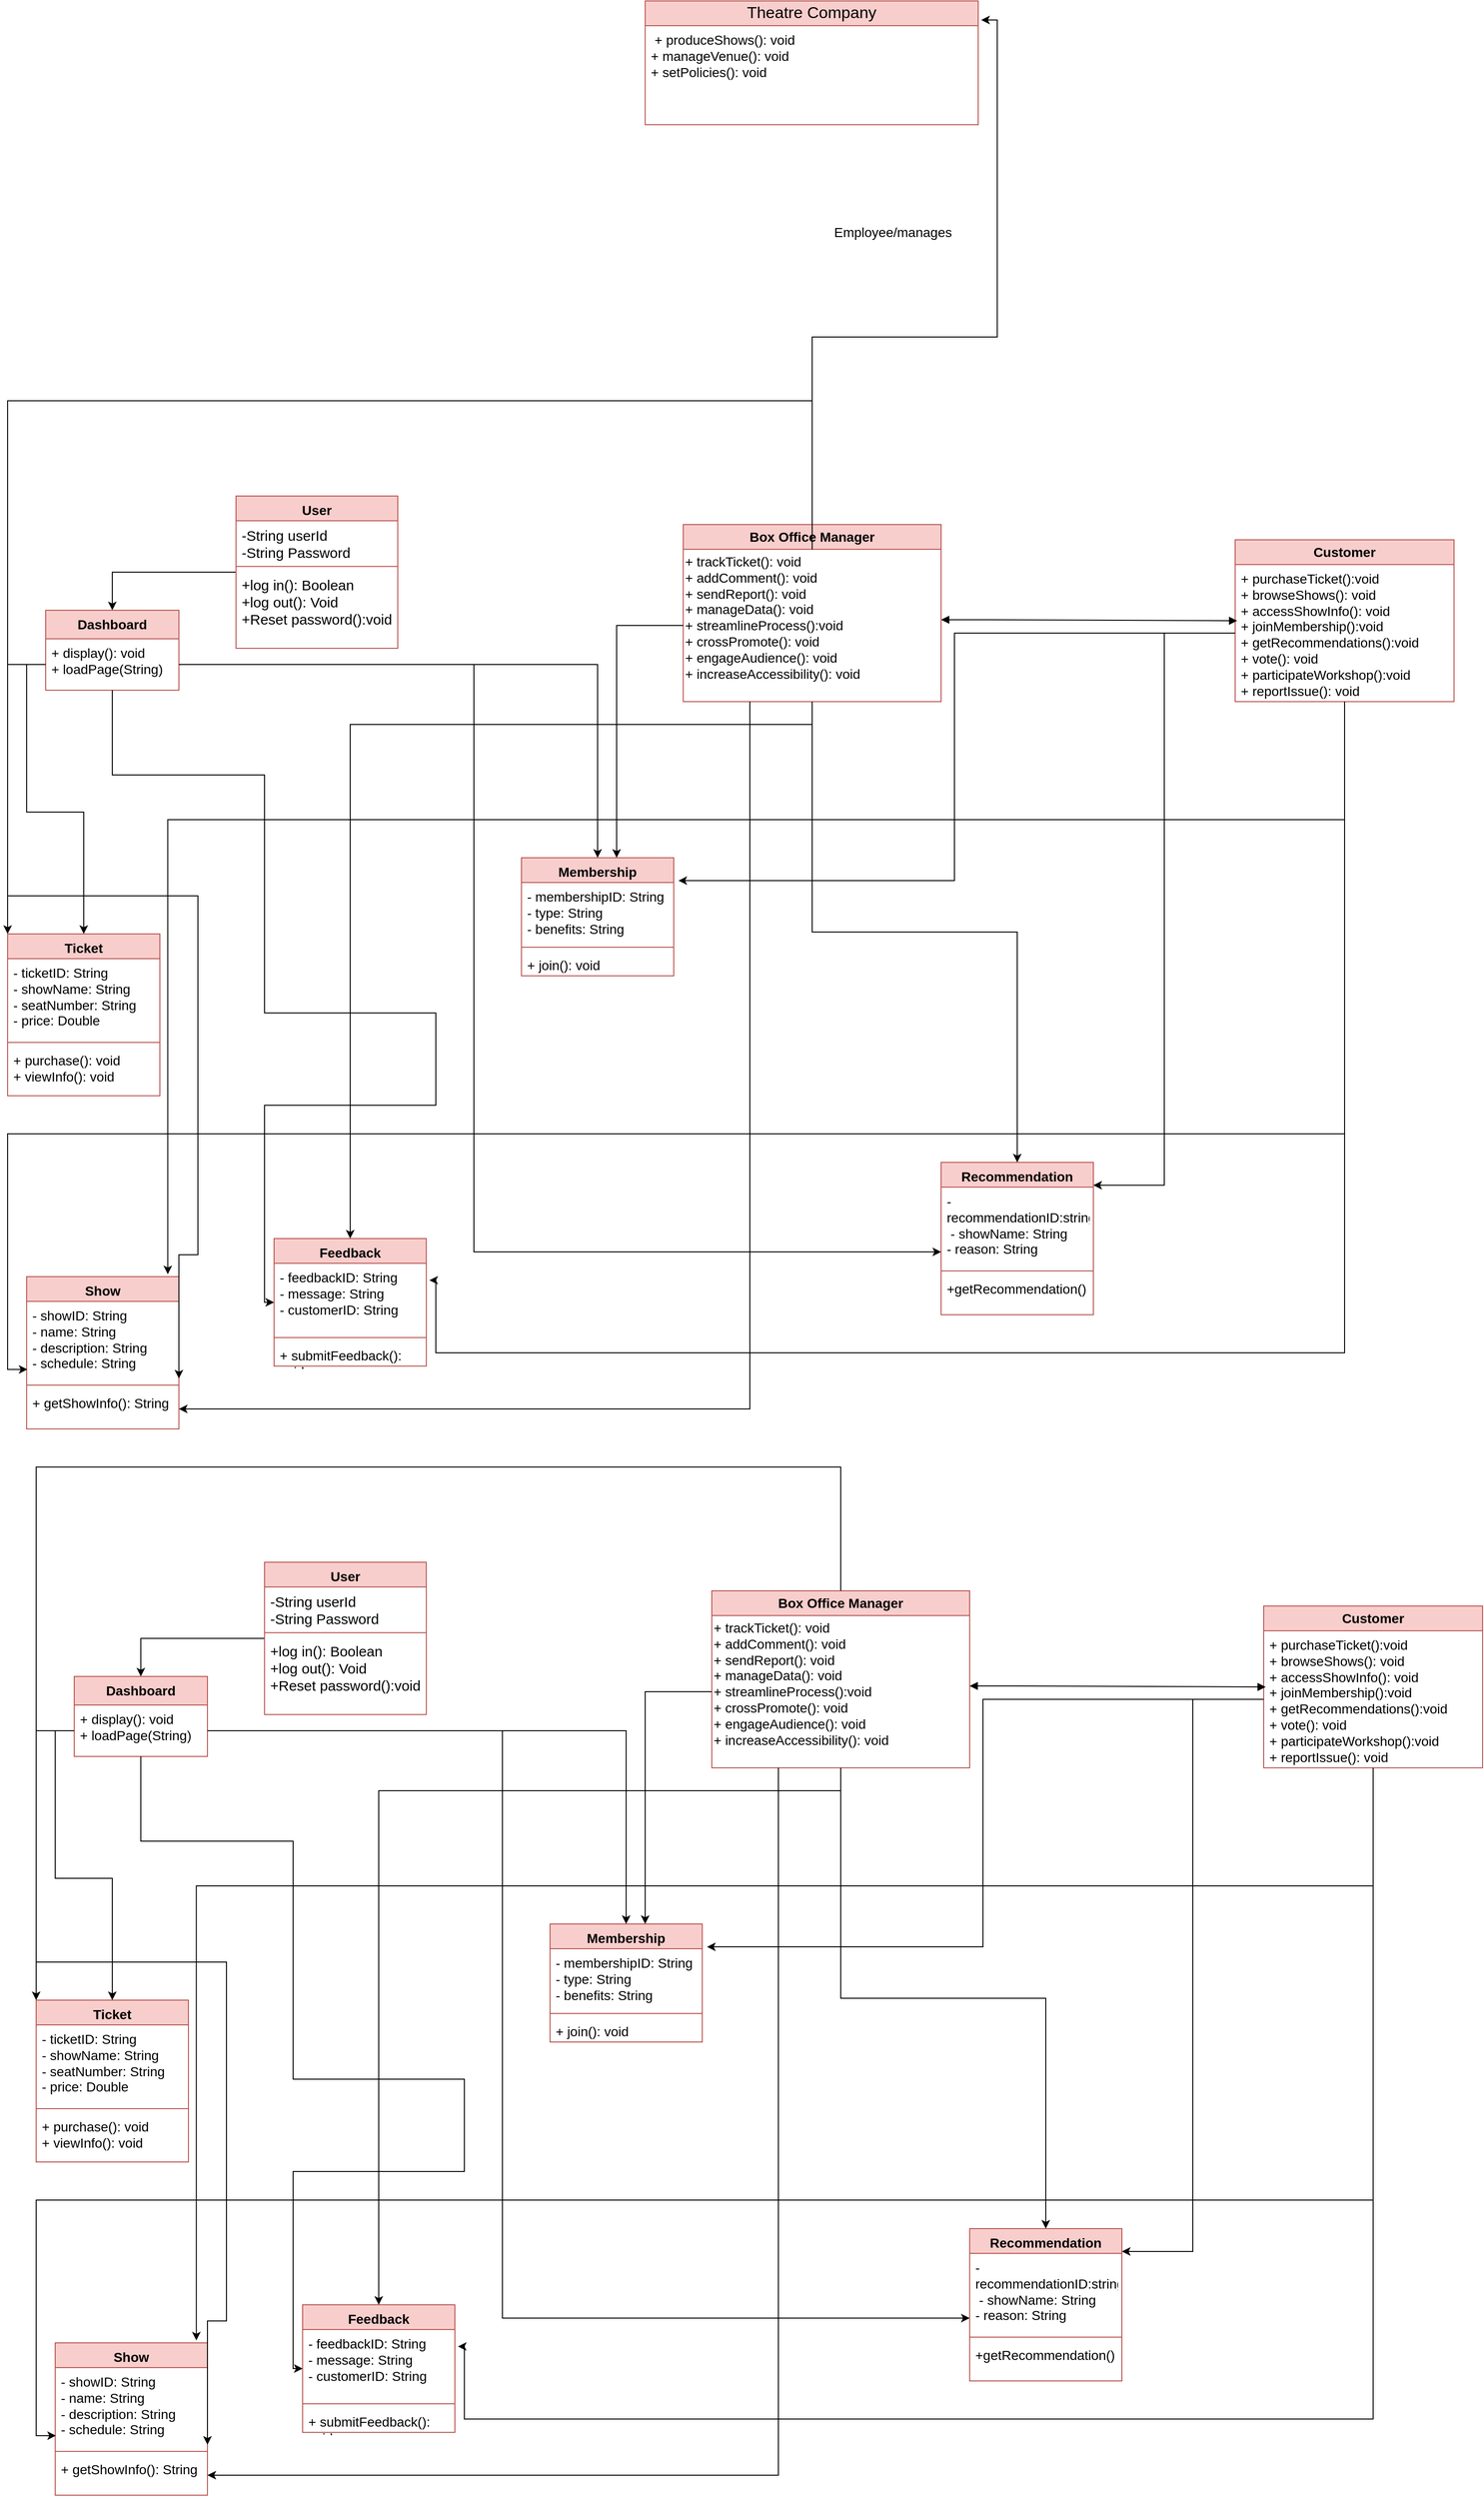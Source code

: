 <mxfile version="24.6.5" type="github">
  <diagram id="C5RBs43oDa-KdzZeNtuy" name="Page-1">
    <mxGraphModel dx="1434" dy="1889" grid="1" gridSize="10" guides="1" tooltips="1" connect="1" arrows="1" fold="1" page="1" pageScale="1" pageWidth="827" pageHeight="1169" math="0" shadow="0">
      <root>
        <mxCell id="WIyWlLk6GJQsqaUBKTNV-0" />
        <mxCell id="WIyWlLk6GJQsqaUBKTNV-1" parent="WIyWlLk6GJQsqaUBKTNV-0" />
        <mxCell id="t0WHqo22o72TrGjJ95IA-74" style="edgeStyle=orthogonalEdgeStyle;rounded=0;orthogonalLoop=1;jettySize=auto;html=1;entryX=0.5;entryY=0;entryDx=0;entryDy=0;" parent="WIyWlLk6GJQsqaUBKTNV-1" source="t0WHqo22o72TrGjJ95IA-21" target="t0WHqo22o72TrGjJ95IA-47" edge="1">
          <mxGeometry relative="1" as="geometry" />
        </mxCell>
        <mxCell id="t0WHqo22o72TrGjJ95IA-21" value="User" style="swimlane;fontStyle=1;align=center;verticalAlign=top;childLayout=stackLayout;horizontal=1;startSize=26;horizontalStack=0;resizeParent=1;resizeParentMax=0;resizeLast=0;collapsible=1;marginBottom=0;whiteSpace=wrap;html=1;fillColor=#f8cecc;strokeColor=#b85450;fontSize=14;" parent="WIyWlLk6GJQsqaUBKTNV-1" vertex="1">
          <mxGeometry x="280" y="40" width="170" height="160" as="geometry" />
        </mxCell>
        <mxCell id="t0WHqo22o72TrGjJ95IA-22" value="&lt;font style=&quot;font-size: 15px;&quot;&gt;-String userId&lt;/font&gt;&lt;div style=&quot;font-size: 15px;&quot;&gt;&lt;font style=&quot;font-size: 15px;&quot;&gt;-String Password&lt;br&gt;&lt;/font&gt;&lt;div&gt;&lt;br&gt;&lt;/div&gt;&lt;/div&gt;" style="text;strokeColor=none;fillColor=none;align=left;verticalAlign=top;spacingLeft=4;spacingRight=4;overflow=hidden;rotatable=0;points=[[0,0.5],[1,0.5]];portConstraint=eastwest;whiteSpace=wrap;html=1;" parent="t0WHqo22o72TrGjJ95IA-21" vertex="1">
          <mxGeometry y="26" width="170" height="44" as="geometry" />
        </mxCell>
        <mxCell id="t0WHqo22o72TrGjJ95IA-23" value="" style="line;strokeWidth=1;fillColor=none;align=left;verticalAlign=middle;spacingTop=-1;spacingLeft=3;spacingRight=3;rotatable=0;labelPosition=right;points=[];portConstraint=eastwest;strokeColor=inherit;" parent="t0WHqo22o72TrGjJ95IA-21" vertex="1">
          <mxGeometry y="70" width="170" height="8" as="geometry" />
        </mxCell>
        <mxCell id="t0WHqo22o72TrGjJ95IA-24" value="&lt;font style=&quot;font-size: 15px;&quot;&gt;+log in(): Boolean&lt;/font&gt;&lt;div style=&quot;font-size: 15px;&quot;&gt;&lt;font style=&quot;font-size: 15px;&quot;&gt;+log out(): Void&lt;/font&gt;&lt;/div&gt;&lt;div style=&quot;font-size: 15px;&quot;&gt;&lt;font style=&quot;font-size: 15px;&quot;&gt;+Reset password():void&lt;/font&gt;&lt;/div&gt;&lt;div style=&quot;font-size: 15px;&quot;&gt;&lt;br&gt;&lt;/div&gt;" style="text;strokeColor=none;fillColor=none;align=left;verticalAlign=top;spacingLeft=4;spacingRight=4;overflow=hidden;rotatable=0;points=[[0,0.5],[1,0.5]];portConstraint=eastwest;whiteSpace=wrap;html=1;" parent="t0WHqo22o72TrGjJ95IA-21" vertex="1">
          <mxGeometry y="78" width="170" height="82" as="geometry" />
        </mxCell>
        <mxCell id="t0WHqo22o72TrGjJ95IA-29" value="Box Office Manager" style="swimlane;fontStyle=1;childLayout=stackLayout;horizontal=1;startSize=26;fillColor=#f8cecc;horizontalStack=0;resizeParent=1;resizeParentMax=0;resizeLast=0;collapsible=1;marginBottom=0;whiteSpace=wrap;html=1;strokeColor=#b85450;fontSize=14;" parent="WIyWlLk6GJQsqaUBKTNV-1" vertex="1">
          <mxGeometry x="750" y="70" width="271" height="186" as="geometry" />
        </mxCell>
        <mxCell id="t0WHqo22o72TrGjJ95IA-40" value="+ trackTicket(): void&lt;div style=&quot;font-size: 14px;&quot;&gt;+ addComment(): void&lt;br style=&quot;font-size: 14px;&quot;&gt;&lt;/div&gt;&lt;div style=&quot;font-size: 14px;&quot;&gt;+ sendReport(): void&lt;/div&gt;&lt;div style=&quot;font-size: 14px;&quot;&gt;+ manageData(): void&amp;nbsp;&lt;/div&gt;&lt;div style=&quot;font-size: 14px;&quot;&gt; + streamlineProcess():void&lt;/div&gt;&lt;div style=&quot;font-size: 14px;&quot;&gt;+ crossPromote(): void&amp;nbsp;&lt;/div&gt;&lt;div style=&quot;font-size: 14px;&quot;&gt; + engageAudience(): void&lt;/div&gt;&lt;div style=&quot;font-size: 14px;&quot;&gt;+ increaseAccessibility(): void&amp;nbsp;&lt;/div&gt;&lt;div style=&quot;font-size: 14px;&quot;&gt;&amp;nbsp;&amp;nbsp;&lt;br style=&quot;font-size: 14px;&quot;&gt;&lt;/div&gt;" style="text;html=1;align=left;verticalAlign=middle;resizable=0;points=[];autosize=1;strokeColor=none;fillColor=none;fontSize=14;" parent="t0WHqo22o72TrGjJ95IA-29" vertex="1">
          <mxGeometry y="26" width="271" height="160" as="geometry" />
        </mxCell>
        <mxCell id="t0WHqo22o72TrGjJ95IA-41" value="Customer" style="swimlane;fontStyle=1;childLayout=stackLayout;horizontal=1;startSize=26;fillColor=#f8cecc;horizontalStack=0;resizeParent=1;resizeParentMax=0;resizeLast=0;collapsible=1;marginBottom=0;whiteSpace=wrap;html=1;strokeColor=#b85450;fontSize=14;" parent="WIyWlLk6GJQsqaUBKTNV-1" vertex="1">
          <mxGeometry x="1330" y="86" width="230" height="170" as="geometry" />
        </mxCell>
        <mxCell id="t0WHqo22o72TrGjJ95IA-43" value="+ purchaseTicket():void&lt;div style=&quot;font-size: 14px;&quot;&gt;+ browseShows(): void&amp;nbsp;&lt;/div&gt;&lt;div style=&quot;font-size: 14px;&quot;&gt;+ accessShowInfo():&amp;nbsp;void&lt;/div&gt;&lt;div style=&quot;font-size: 14px;&quot;&gt;+ joinMembership():void&lt;br style=&quot;font-size: 14px;&quot;&gt;&lt;/div&gt;&lt;div style=&quot;font-size: 14px;&quot;&gt;+ getRecommendations():void&lt;br style=&quot;font-size: 14px;&quot;&gt;&lt;/div&gt;&lt;div style=&quot;font-size: 14px;&quot;&gt;+ vote(): void&lt;/div&gt;&lt;div style=&quot;font-size: 14px;&quot;&gt; + participateWorkshop():void&lt;/div&gt;&lt;div style=&quot;font-size: 14px;&quot;&gt;+ reportIssue(): void&amp;nbsp;&lt;br style=&quot;font-size: 14px;&quot;&gt;&lt;/div&gt;" style="text;strokeColor=none;fillColor=none;align=left;verticalAlign=top;spacingLeft=4;spacingRight=4;overflow=hidden;rotatable=0;points=[[0,0.5],[1,0.5]];portConstraint=eastwest;whiteSpace=wrap;html=1;fontSize=14;" parent="t0WHqo22o72TrGjJ95IA-41" vertex="1">
          <mxGeometry y="26" width="230" height="144" as="geometry" />
        </mxCell>
        <mxCell id="t0WHqo22o72TrGjJ95IA-47" value="Dashboard" style="swimlane;fontStyle=1;childLayout=stackLayout;horizontal=1;startSize=30;fillColor=#f8cecc;horizontalStack=0;resizeParent=1;resizeParentMax=0;resizeLast=0;collapsible=1;marginBottom=0;whiteSpace=wrap;html=1;strokeColor=#b85450;fontSize=14;" parent="WIyWlLk6GJQsqaUBKTNV-1" vertex="1">
          <mxGeometry x="80" y="160" width="140" height="84" as="geometry" />
        </mxCell>
        <mxCell id="t0WHqo22o72TrGjJ95IA-49" value="+ display(): void&lt;div style=&quot;font-size: 14px;&quot;&gt;+ loadPage(String)&amp;nbsp;&lt;br style=&quot;font-size: 14px;&quot;&gt;&lt;/div&gt;" style="text;strokeColor=none;fillColor=none;align=left;verticalAlign=top;spacingLeft=4;spacingRight=4;overflow=hidden;rotatable=0;points=[[0,0.5],[1,0.5]];portConstraint=eastwest;whiteSpace=wrap;html=1;fontSize=14;" parent="t0WHqo22o72TrGjJ95IA-47" vertex="1">
          <mxGeometry y="30" width="140" height="54" as="geometry" />
        </mxCell>
        <mxCell id="t0WHqo22o72TrGjJ95IA-51" value="Ticket" style="swimlane;fontStyle=1;align=center;verticalAlign=top;childLayout=stackLayout;horizontal=1;startSize=26;horizontalStack=0;resizeParent=1;resizeParentMax=0;resizeLast=0;collapsible=1;marginBottom=0;whiteSpace=wrap;html=1;fillColor=#f8cecc;strokeColor=#b85450;fontSize=14;" parent="WIyWlLk6GJQsqaUBKTNV-1" vertex="1">
          <mxGeometry x="40" y="500" width="160" height="170" as="geometry" />
        </mxCell>
        <mxCell id="t0WHqo22o72TrGjJ95IA-52" value="- ticketID: String&lt;div style=&quot;font-size: 14px;&quot;&gt;- showName: String&lt;/div&gt;&lt;div style=&quot;font-size: 14px;&quot;&gt;- seatNumber: String&lt;/div&gt;&lt;div style=&quot;font-size: 14px;&quot;&gt;- price: Double &amp;nbsp;&lt;br style=&quot;font-size: 14px;&quot;&gt;&lt;/div&gt;" style="text;strokeColor=none;fillColor=none;align=left;verticalAlign=top;spacingLeft=4;spacingRight=4;overflow=hidden;rotatable=0;points=[[0,0.5],[1,0.5]];portConstraint=eastwest;whiteSpace=wrap;html=1;fontSize=14;" parent="t0WHqo22o72TrGjJ95IA-51" vertex="1">
          <mxGeometry y="26" width="160" height="84" as="geometry" />
        </mxCell>
        <mxCell id="t0WHqo22o72TrGjJ95IA-53" value="" style="line;strokeWidth=1;fillColor=none;align=left;verticalAlign=middle;spacingTop=-1;spacingLeft=3;spacingRight=3;rotatable=0;labelPosition=right;points=[];portConstraint=eastwest;strokeColor=inherit;" parent="t0WHqo22o72TrGjJ95IA-51" vertex="1">
          <mxGeometry y="110" width="160" height="8" as="geometry" />
        </mxCell>
        <mxCell id="t0WHqo22o72TrGjJ95IA-54" value="+ purchase(): void&lt;div style=&quot;font-size: 14px;&quot;&gt;+ viewInfo(): void&amp;nbsp;&lt;br style=&quot;font-size: 14px;&quot;&gt;&lt;/div&gt;" style="text;strokeColor=none;fillColor=none;align=left;verticalAlign=top;spacingLeft=4;spacingRight=4;overflow=hidden;rotatable=0;points=[[0,0.5],[1,0.5]];portConstraint=eastwest;whiteSpace=wrap;html=1;fontSize=14;" parent="t0WHqo22o72TrGjJ95IA-51" vertex="1">
          <mxGeometry y="118" width="160" height="52" as="geometry" />
        </mxCell>
        <mxCell id="t0WHqo22o72TrGjJ95IA-55" value="Show" style="swimlane;fontStyle=1;align=center;verticalAlign=top;childLayout=stackLayout;horizontal=1;startSize=26;horizontalStack=0;resizeParent=1;resizeParentMax=0;resizeLast=0;collapsible=1;marginBottom=0;whiteSpace=wrap;html=1;fillColor=#f8cecc;strokeColor=#b85450;fontSize=14;" parent="WIyWlLk6GJQsqaUBKTNV-1" vertex="1">
          <mxGeometry x="60" y="860" width="160" height="160" as="geometry" />
        </mxCell>
        <mxCell id="t0WHqo22o72TrGjJ95IA-56" value="- showID: String&lt;div style=&quot;font-size: 14px;&quot;&gt;- name: String&lt;br style=&quot;font-size: 14px;&quot;&gt;&lt;/div&gt;&lt;div style=&quot;font-size: 14px;&quot;&gt;- description: String&lt;br style=&quot;font-size: 14px;&quot;&gt;&lt;/div&gt;&lt;div style=&quot;font-size: 14px;&quot;&gt;- schedule: String&amp;nbsp;&amp;nbsp;&lt;br style=&quot;font-size: 14px;&quot;&gt;&lt;/div&gt;" style="text;strokeColor=none;fillColor=none;align=left;verticalAlign=top;spacingLeft=4;spacingRight=4;overflow=hidden;rotatable=0;points=[[0,0.5],[1,0.5]];portConstraint=eastwest;whiteSpace=wrap;html=1;fontSize=14;" parent="t0WHqo22o72TrGjJ95IA-55" vertex="1">
          <mxGeometry y="26" width="160" height="84" as="geometry" />
        </mxCell>
        <mxCell id="t0WHqo22o72TrGjJ95IA-57" value="" style="line;strokeWidth=1;fillColor=none;align=left;verticalAlign=middle;spacingTop=-1;spacingLeft=3;spacingRight=3;rotatable=0;labelPosition=right;points=[];portConstraint=eastwest;strokeColor=inherit;" parent="t0WHqo22o72TrGjJ95IA-55" vertex="1">
          <mxGeometry y="110" width="160" height="8" as="geometry" />
        </mxCell>
        <mxCell id="t0WHqo22o72TrGjJ95IA-58" value="+ getShowInfo(): String" style="text;strokeColor=none;fillColor=none;align=left;verticalAlign=top;spacingLeft=4;spacingRight=4;overflow=hidden;rotatable=0;points=[[0,0.5],[1,0.5]];portConstraint=eastwest;whiteSpace=wrap;html=1;fontSize=14;" parent="t0WHqo22o72TrGjJ95IA-55" vertex="1">
          <mxGeometry y="118" width="160" height="42" as="geometry" />
        </mxCell>
        <mxCell id="t0WHqo22o72TrGjJ95IA-59" value="Membership" style="swimlane;fontStyle=1;align=center;verticalAlign=top;childLayout=stackLayout;horizontal=1;startSize=26;horizontalStack=0;resizeParent=1;resizeParentMax=0;resizeLast=0;collapsible=1;marginBottom=0;whiteSpace=wrap;html=1;fillColor=#f8cecc;strokeColor=#b85450;fontSize=14;" parent="WIyWlLk6GJQsqaUBKTNV-1" vertex="1">
          <mxGeometry x="580" y="420" width="160" height="124" as="geometry" />
        </mxCell>
        <mxCell id="t0WHqo22o72TrGjJ95IA-60" value="- membershipID: String&lt;div style=&quot;font-size: 14px;&quot;&gt;- type: String&lt;/div&gt;&lt;div style=&quot;font-size: 14px;&quot;&gt;- benefits: String&amp;nbsp;&lt;br style=&quot;font-size: 14px;&quot;&gt;&lt;/div&gt;" style="text;strokeColor=none;fillColor=none;align=left;verticalAlign=top;spacingLeft=4;spacingRight=4;overflow=hidden;rotatable=0;points=[[0,0.5],[1,0.5]];portConstraint=eastwest;whiteSpace=wrap;html=1;fontSize=14;" parent="t0WHqo22o72TrGjJ95IA-59" vertex="1">
          <mxGeometry y="26" width="160" height="64" as="geometry" />
        </mxCell>
        <mxCell id="t0WHqo22o72TrGjJ95IA-61" value="" style="line;strokeWidth=1;fillColor=none;align=left;verticalAlign=middle;spacingTop=-1;spacingLeft=3;spacingRight=3;rotatable=0;labelPosition=right;points=[];portConstraint=eastwest;strokeColor=inherit;" parent="t0WHqo22o72TrGjJ95IA-59" vertex="1">
          <mxGeometry y="90" width="160" height="8" as="geometry" />
        </mxCell>
        <mxCell id="t0WHqo22o72TrGjJ95IA-62" value="+ join(): void" style="text;strokeColor=none;fillColor=none;align=left;verticalAlign=top;spacingLeft=4;spacingRight=4;overflow=hidden;rotatable=0;points=[[0,0.5],[1,0.5]];portConstraint=eastwest;whiteSpace=wrap;html=1;fontSize=14;" parent="t0WHqo22o72TrGjJ95IA-59" vertex="1">
          <mxGeometry y="98" width="160" height="26" as="geometry" />
        </mxCell>
        <mxCell id="t0WHqo22o72TrGjJ95IA-63" value="Recommendation" style="swimlane;fontStyle=1;align=center;verticalAlign=top;childLayout=stackLayout;horizontal=1;startSize=26;horizontalStack=0;resizeParent=1;resizeParentMax=0;resizeLast=0;collapsible=1;marginBottom=0;whiteSpace=wrap;html=1;fillColor=#f8cecc;strokeColor=#b85450;fontSize=14;" parent="WIyWlLk6GJQsqaUBKTNV-1" vertex="1">
          <mxGeometry x="1021" y="740" width="160" height="160" as="geometry" />
        </mxCell>
        <mxCell id="t0WHqo22o72TrGjJ95IA-64" value="- recommendationID:string&lt;div style=&quot;font-size: 14px;&quot;&gt;&amp;nbsp;- showName: String&lt;/div&gt;&lt;div style=&quot;font-size: 14px;&quot;&gt;- reason: String &amp;nbsp;&lt;br style=&quot;font-size: 14px;&quot;&gt;&lt;/div&gt;" style="text;strokeColor=none;fillColor=none;align=left;verticalAlign=top;spacingLeft=4;spacingRight=4;overflow=hidden;rotatable=0;points=[[0,0.5],[1,0.5]];portConstraint=eastwest;whiteSpace=wrap;html=1;fontSize=14;" parent="t0WHqo22o72TrGjJ95IA-63" vertex="1">
          <mxGeometry y="26" width="160" height="84" as="geometry" />
        </mxCell>
        <mxCell id="t0WHqo22o72TrGjJ95IA-65" value="" style="line;strokeWidth=1;fillColor=none;align=left;verticalAlign=middle;spacingTop=-1;spacingLeft=3;spacingRight=3;rotatable=0;labelPosition=right;points=[];portConstraint=eastwest;strokeColor=inherit;" parent="t0WHqo22o72TrGjJ95IA-63" vertex="1">
          <mxGeometry y="110" width="160" height="8" as="geometry" />
        </mxCell>
        <mxCell id="t0WHqo22o72TrGjJ95IA-66" value="+getRecommendation()" style="text;strokeColor=none;fillColor=none;align=left;verticalAlign=top;spacingLeft=4;spacingRight=4;overflow=hidden;rotatable=0;points=[[0,0.5],[1,0.5]];portConstraint=eastwest;whiteSpace=wrap;html=1;fontSize=14;" parent="t0WHqo22o72TrGjJ95IA-63" vertex="1">
          <mxGeometry y="118" width="160" height="42" as="geometry" />
        </mxCell>
        <mxCell id="t0WHqo22o72TrGjJ95IA-67" value="Feedback" style="swimlane;fontStyle=1;align=center;verticalAlign=top;childLayout=stackLayout;horizontal=1;startSize=26;horizontalStack=0;resizeParent=1;resizeParentMax=0;resizeLast=0;collapsible=1;marginBottom=0;whiteSpace=wrap;html=1;fillColor=#f8cecc;strokeColor=#b85450;fontSize=14;" parent="WIyWlLk6GJQsqaUBKTNV-1" vertex="1">
          <mxGeometry x="320" y="820" width="160" height="134" as="geometry" />
        </mxCell>
        <mxCell id="t0WHqo22o72TrGjJ95IA-68" value="- feedbackID: String&lt;div style=&quot;font-size: 14px;&quot;&gt;- message: String&lt;/div&gt;&lt;div style=&quot;font-size: 14px;&quot;&gt;- customerID: String&amp;nbsp;&lt;br style=&quot;font-size: 14px;&quot;&gt;&lt;/div&gt;" style="text;strokeColor=none;fillColor=none;align=left;verticalAlign=top;spacingLeft=4;spacingRight=4;overflow=hidden;rotatable=0;points=[[0,0.5],[1,0.5]];portConstraint=eastwest;whiteSpace=wrap;html=1;fontSize=14;" parent="t0WHqo22o72TrGjJ95IA-67" vertex="1">
          <mxGeometry y="26" width="160" height="74" as="geometry" />
        </mxCell>
        <mxCell id="t0WHqo22o72TrGjJ95IA-69" value="" style="line;strokeWidth=1;fillColor=none;align=left;verticalAlign=middle;spacingTop=-1;spacingLeft=3;spacingRight=3;rotatable=0;labelPosition=right;points=[];portConstraint=eastwest;strokeColor=inherit;" parent="t0WHqo22o72TrGjJ95IA-67" vertex="1">
          <mxGeometry y="100" width="160" height="8" as="geometry" />
        </mxCell>
        <mxCell id="t0WHqo22o72TrGjJ95IA-70" value="+ submitFeedback(): void" style="text;strokeColor=none;fillColor=none;align=left;verticalAlign=top;spacingLeft=4;spacingRight=4;overflow=hidden;rotatable=0;points=[[0,0.5],[1,0.5]];portConstraint=eastwest;whiteSpace=wrap;html=1;fontSize=14;" parent="t0WHqo22o72TrGjJ95IA-67" vertex="1">
          <mxGeometry y="108" width="160" height="26" as="geometry" />
        </mxCell>
        <mxCell id="t0WHqo22o72TrGjJ95IA-75" style="edgeStyle=orthogonalEdgeStyle;rounded=0;orthogonalLoop=1;jettySize=auto;html=1;" parent="WIyWlLk6GJQsqaUBKTNV-1" source="t0WHqo22o72TrGjJ95IA-49" target="t0WHqo22o72TrGjJ95IA-51" edge="1">
          <mxGeometry relative="1" as="geometry" />
        </mxCell>
        <mxCell id="t0WHqo22o72TrGjJ95IA-76" style="edgeStyle=orthogonalEdgeStyle;rounded=0;orthogonalLoop=1;jettySize=auto;html=1;" parent="WIyWlLk6GJQsqaUBKTNV-1" source="t0WHqo22o72TrGjJ95IA-49" target="t0WHqo22o72TrGjJ95IA-59" edge="1">
          <mxGeometry relative="1" as="geometry" />
        </mxCell>
        <mxCell id="t0WHqo22o72TrGjJ95IA-77" style="edgeStyle=orthogonalEdgeStyle;rounded=0;orthogonalLoop=1;jettySize=auto;html=1;entryX=1;entryY=0.964;entryDx=0;entryDy=0;entryPerimeter=0;" parent="WIyWlLk6GJQsqaUBKTNV-1" source="t0WHqo22o72TrGjJ95IA-49" target="t0WHqo22o72TrGjJ95IA-56" edge="1">
          <mxGeometry relative="1" as="geometry">
            <Array as="points">
              <mxPoint x="40" y="217" />
              <mxPoint x="40" y="460" />
              <mxPoint x="240" y="460" />
              <mxPoint x="240" y="837" />
            </Array>
          </mxGeometry>
        </mxCell>
        <mxCell id="t0WHqo22o72TrGjJ95IA-78" style="edgeStyle=orthogonalEdgeStyle;rounded=0;orthogonalLoop=1;jettySize=auto;html=1;" parent="WIyWlLk6GJQsqaUBKTNV-1" source="t0WHqo22o72TrGjJ95IA-49" target="t0WHqo22o72TrGjJ95IA-67" edge="1">
          <mxGeometry relative="1" as="geometry">
            <Array as="points">
              <mxPoint x="310" y="333" />
              <mxPoint x="310" y="583" />
              <mxPoint x="490" y="583" />
              <mxPoint x="490" y="680" />
              <mxPoint x="310" y="680" />
            </Array>
          </mxGeometry>
        </mxCell>
        <mxCell id="t0WHqo22o72TrGjJ95IA-79" style="edgeStyle=orthogonalEdgeStyle;rounded=0;orthogonalLoop=1;jettySize=auto;html=1;" parent="WIyWlLk6GJQsqaUBKTNV-1" source="t0WHqo22o72TrGjJ95IA-49" target="t0WHqo22o72TrGjJ95IA-63" edge="1">
          <mxGeometry relative="1" as="geometry">
            <Array as="points">
              <mxPoint x="530" y="217" />
              <mxPoint x="530" y="834" />
            </Array>
          </mxGeometry>
        </mxCell>
        <mxCell id="t0WHqo22o72TrGjJ95IA-80" style="edgeStyle=orthogonalEdgeStyle;rounded=0;orthogonalLoop=1;jettySize=auto;html=1;entryX=1;entryY=-0.024;entryDx=0;entryDy=0;entryPerimeter=0;" parent="WIyWlLk6GJQsqaUBKTNV-1" source="t0WHqo22o72TrGjJ95IA-43" target="t0WHqo22o72TrGjJ95IA-64" edge="1">
          <mxGeometry relative="1" as="geometry" />
        </mxCell>
        <mxCell id="t0WHqo22o72TrGjJ95IA-81" style="edgeStyle=orthogonalEdgeStyle;rounded=0;orthogonalLoop=1;jettySize=auto;html=1;entryX=1.031;entryY=-0.031;entryDx=0;entryDy=0;entryPerimeter=0;" parent="WIyWlLk6GJQsqaUBKTNV-1" source="t0WHqo22o72TrGjJ95IA-43" target="t0WHqo22o72TrGjJ95IA-60" edge="1">
          <mxGeometry relative="1" as="geometry" />
        </mxCell>
        <mxCell id="t0WHqo22o72TrGjJ95IA-83" style="edgeStyle=orthogonalEdgeStyle;rounded=0;orthogonalLoop=1;jettySize=auto;html=1;entryX=0.927;entryY=-0.016;entryDx=0;entryDy=0;entryPerimeter=0;" parent="WIyWlLk6GJQsqaUBKTNV-1" source="t0WHqo22o72TrGjJ95IA-43" target="t0WHqo22o72TrGjJ95IA-55" edge="1">
          <mxGeometry relative="1" as="geometry">
            <Array as="points">
              <mxPoint x="208" y="380" />
            </Array>
          </mxGeometry>
        </mxCell>
        <mxCell id="t0WHqo22o72TrGjJ95IA-84" style="edgeStyle=orthogonalEdgeStyle;rounded=0;orthogonalLoop=1;jettySize=auto;html=1;entryX=1.02;entryY=0.24;entryDx=0;entryDy=0;entryPerimeter=0;" parent="WIyWlLk6GJQsqaUBKTNV-1" source="t0WHqo22o72TrGjJ95IA-41" target="t0WHqo22o72TrGjJ95IA-68" edge="1">
          <mxGeometry relative="1" as="geometry">
            <Array as="points">
              <mxPoint x="755" y="940" />
              <mxPoint x="490" y="940" />
              <mxPoint x="490" y="824" />
            </Array>
          </mxGeometry>
        </mxCell>
        <mxCell id="t0WHqo22o72TrGjJ95IA-85" style="edgeStyle=orthogonalEdgeStyle;rounded=0;orthogonalLoop=1;jettySize=auto;html=1;entryX=0.005;entryY=0.851;entryDx=0;entryDy=0;entryPerimeter=0;" parent="WIyWlLk6GJQsqaUBKTNV-1" source="t0WHqo22o72TrGjJ95IA-41" target="t0WHqo22o72TrGjJ95IA-56" edge="1">
          <mxGeometry relative="1" as="geometry">
            <Array as="points">
              <mxPoint x="755" y="710" />
              <mxPoint x="40" y="710" />
              <mxPoint x="40" y="828" />
            </Array>
          </mxGeometry>
        </mxCell>
        <mxCell id="t0WHqo22o72TrGjJ95IA-86" style="edgeStyle=orthogonalEdgeStyle;rounded=0;orthogonalLoop=1;jettySize=auto;html=1;" parent="WIyWlLk6GJQsqaUBKTNV-1" source="t0WHqo22o72TrGjJ95IA-40" target="t0WHqo22o72TrGjJ95IA-63" edge="1">
          <mxGeometry relative="1" as="geometry" />
        </mxCell>
        <mxCell id="t0WHqo22o72TrGjJ95IA-87" value="" style="endArrow=block;startArrow=block;endFill=1;startFill=1;html=1;rounded=0;exitX=0.009;exitY=0.41;exitDx=0;exitDy=0;exitPerimeter=0;" parent="WIyWlLk6GJQsqaUBKTNV-1" source="t0WHqo22o72TrGjJ95IA-43" edge="1">
          <mxGeometry width="160" relative="1" as="geometry">
            <mxPoint x="1192.333" y="310" as="sourcePoint" />
            <mxPoint x="1021" y="170" as="targetPoint" />
            <Array as="points">
              <mxPoint x="1071" y="170" />
            </Array>
          </mxGeometry>
        </mxCell>
        <mxCell id="t0WHqo22o72TrGjJ95IA-88" style="edgeStyle=orthogonalEdgeStyle;rounded=0;orthogonalLoop=1;jettySize=auto;html=1;" parent="WIyWlLk6GJQsqaUBKTNV-1" source="t0WHqo22o72TrGjJ95IA-40" target="t0WHqo22o72TrGjJ95IA-59" edge="1">
          <mxGeometry relative="1" as="geometry">
            <Array as="points">
              <mxPoint x="680" y="176" />
            </Array>
          </mxGeometry>
        </mxCell>
        <mxCell id="t0WHqo22o72TrGjJ95IA-89" style="edgeStyle=orthogonalEdgeStyle;rounded=0;orthogonalLoop=1;jettySize=auto;html=1;" parent="WIyWlLk6GJQsqaUBKTNV-1" source="t0WHqo22o72TrGjJ95IA-40" target="t0WHqo22o72TrGjJ95IA-67" edge="1">
          <mxGeometry relative="1" as="geometry">
            <Array as="points">
              <mxPoint x="886" y="280" />
              <mxPoint x="400" y="280" />
            </Array>
          </mxGeometry>
        </mxCell>
        <mxCell id="t0WHqo22o72TrGjJ95IA-90" style="edgeStyle=orthogonalEdgeStyle;rounded=0;orthogonalLoop=1;jettySize=auto;html=1;entryX=1;entryY=0.5;entryDx=0;entryDy=0;" parent="WIyWlLk6GJQsqaUBKTNV-1" source="t0WHqo22o72TrGjJ95IA-40" target="t0WHqo22o72TrGjJ95IA-58" edge="1">
          <mxGeometry relative="1" as="geometry">
            <Array as="points">
              <mxPoint x="820" y="999" />
            </Array>
          </mxGeometry>
        </mxCell>
        <mxCell id="t0WHqo22o72TrGjJ95IA-94" style="edgeStyle=orthogonalEdgeStyle;rounded=0;orthogonalLoop=1;jettySize=auto;html=1;entryX=0;entryY=0;entryDx=0;entryDy=0;exitX=0.5;exitY=0;exitDx=0;exitDy=0;" parent="WIyWlLk6GJQsqaUBKTNV-1" source="t0WHqo22o72TrGjJ95IA-29" target="t0WHqo22o72TrGjJ95IA-51" edge="1">
          <mxGeometry relative="1" as="geometry">
            <Array as="points">
              <mxPoint x="886" y="-60" />
              <mxPoint x="40" y="-60" />
            </Array>
          </mxGeometry>
        </mxCell>
        <mxCell id="E4FGpnUHL6GA9RF_lewc-0" value="Theatre Company" style="swimlane;fontStyle=0;childLayout=stackLayout;horizontal=1;startSize=26;fillColor=#f8cecc;horizontalStack=0;resizeParent=1;resizeParentMax=0;resizeLast=0;collapsible=1;marginBottom=0;whiteSpace=wrap;html=1;fontSize=17;strokeColor=#b85450;" parent="WIyWlLk6GJQsqaUBKTNV-1" vertex="1">
          <mxGeometry x="710" y="-480" width="350" height="130" as="geometry" />
        </mxCell>
        <mxCell id="E4FGpnUHL6GA9RF_lewc-2" value="&lt;font style=&quot;font-size: 14px;&quot;&gt;&amp;nbsp;+ produceShows(): void&lt;/font&gt;&lt;div style=&quot;font-size: 14px;&quot;&gt;&lt;font style=&quot;font-size: 14px;&quot;&gt;+ manageVenue(): void&lt;/font&gt;&lt;/div&gt;&lt;div style=&quot;font-size: 14px;&quot;&gt;&lt;font style=&quot;font-size: 14px;&quot;&gt;+ setPolicies(): void&amp;nbsp;&lt;/font&gt;&lt;/div&gt;" style="text;strokeColor=none;fillColor=none;align=left;verticalAlign=top;spacingLeft=4;spacingRight=4;overflow=hidden;rotatable=0;points=[[0,0.5],[1,0.5]];portConstraint=eastwest;whiteSpace=wrap;html=1;" parent="E4FGpnUHL6GA9RF_lewc-0" vertex="1">
          <mxGeometry y="26" width="350" height="104" as="geometry" />
        </mxCell>
        <mxCell id="E4FGpnUHL6GA9RF_lewc-7" style="edgeStyle=orthogonalEdgeStyle;rounded=0;orthogonalLoop=1;jettySize=auto;html=1;entryX=1.009;entryY=-0.058;entryDx=0;entryDy=0;entryPerimeter=0;" parent="WIyWlLk6GJQsqaUBKTNV-1" source="t0WHqo22o72TrGjJ95IA-40" target="E4FGpnUHL6GA9RF_lewc-2" edge="1">
          <mxGeometry relative="1" as="geometry" />
        </mxCell>
        <mxCell id="E4FGpnUHL6GA9RF_lewc-8" value="Employee/manages" style="text;html=1;align=center;verticalAlign=middle;resizable=0;points=[];autosize=1;strokeColor=none;fillColor=none;fontSize=14;" parent="WIyWlLk6GJQsqaUBKTNV-1" vertex="1">
          <mxGeometry x="895" y="-252" width="150" height="30" as="geometry" />
        </mxCell>
        <mxCell id="qz77AySCsfV83CSpT286-0" style="edgeStyle=orthogonalEdgeStyle;rounded=0;orthogonalLoop=1;jettySize=auto;html=1;entryX=0.5;entryY=0;entryDx=0;entryDy=0;" edge="1" parent="WIyWlLk6GJQsqaUBKTNV-1" source="qz77AySCsfV83CSpT286-1" target="qz77AySCsfV83CSpT286-9">
          <mxGeometry relative="1" as="geometry" />
        </mxCell>
        <mxCell id="qz77AySCsfV83CSpT286-1" value="User" style="swimlane;fontStyle=1;align=center;verticalAlign=top;childLayout=stackLayout;horizontal=1;startSize=26;horizontalStack=0;resizeParent=1;resizeParentMax=0;resizeLast=0;collapsible=1;marginBottom=0;whiteSpace=wrap;html=1;fillColor=#f8cecc;strokeColor=#b85450;fontSize=14;" vertex="1" parent="WIyWlLk6GJQsqaUBKTNV-1">
          <mxGeometry x="310" y="1160" width="170" height="160" as="geometry" />
        </mxCell>
        <mxCell id="qz77AySCsfV83CSpT286-2" value="&lt;font style=&quot;font-size: 15px;&quot;&gt;-String userId&lt;/font&gt;&lt;div style=&quot;font-size: 15px;&quot;&gt;&lt;font style=&quot;font-size: 15px;&quot;&gt;-String Password&lt;br&gt;&lt;/font&gt;&lt;div&gt;&lt;br&gt;&lt;/div&gt;&lt;/div&gt;" style="text;strokeColor=none;fillColor=none;align=left;verticalAlign=top;spacingLeft=4;spacingRight=4;overflow=hidden;rotatable=0;points=[[0,0.5],[1,0.5]];portConstraint=eastwest;whiteSpace=wrap;html=1;" vertex="1" parent="qz77AySCsfV83CSpT286-1">
          <mxGeometry y="26" width="170" height="44" as="geometry" />
        </mxCell>
        <mxCell id="qz77AySCsfV83CSpT286-3" value="" style="line;strokeWidth=1;fillColor=none;align=left;verticalAlign=middle;spacingTop=-1;spacingLeft=3;spacingRight=3;rotatable=0;labelPosition=right;points=[];portConstraint=eastwest;strokeColor=inherit;" vertex="1" parent="qz77AySCsfV83CSpT286-1">
          <mxGeometry y="70" width="170" height="8" as="geometry" />
        </mxCell>
        <mxCell id="qz77AySCsfV83CSpT286-4" value="&lt;font style=&quot;font-size: 15px;&quot;&gt;+log in(): Boolean&lt;/font&gt;&lt;div style=&quot;font-size: 15px;&quot;&gt;&lt;font style=&quot;font-size: 15px;&quot;&gt;+log out(): Void&lt;/font&gt;&lt;/div&gt;&lt;div style=&quot;font-size: 15px;&quot;&gt;&lt;font style=&quot;font-size: 15px;&quot;&gt;+Reset password():void&lt;/font&gt;&lt;/div&gt;&lt;div style=&quot;font-size: 15px;&quot;&gt;&lt;br&gt;&lt;/div&gt;" style="text;strokeColor=none;fillColor=none;align=left;verticalAlign=top;spacingLeft=4;spacingRight=4;overflow=hidden;rotatable=0;points=[[0,0.5],[1,0.5]];portConstraint=eastwest;whiteSpace=wrap;html=1;" vertex="1" parent="qz77AySCsfV83CSpT286-1">
          <mxGeometry y="78" width="170" height="82" as="geometry" />
        </mxCell>
        <mxCell id="qz77AySCsfV83CSpT286-5" value="Box Office Manager" style="swimlane;fontStyle=1;childLayout=stackLayout;horizontal=1;startSize=26;fillColor=#f8cecc;horizontalStack=0;resizeParent=1;resizeParentMax=0;resizeLast=0;collapsible=1;marginBottom=0;whiteSpace=wrap;html=1;strokeColor=#b85450;fontSize=14;" vertex="1" parent="WIyWlLk6GJQsqaUBKTNV-1">
          <mxGeometry x="780" y="1190" width="271" height="186" as="geometry" />
        </mxCell>
        <mxCell id="qz77AySCsfV83CSpT286-6" value="+ trackTicket(): void&lt;div style=&quot;font-size: 14px;&quot;&gt;+ addComment(): void&lt;br style=&quot;font-size: 14px;&quot;&gt;&lt;/div&gt;&lt;div style=&quot;font-size: 14px;&quot;&gt;+ sendReport(): void&lt;/div&gt;&lt;div style=&quot;font-size: 14px;&quot;&gt;+ manageData(): void&amp;nbsp;&lt;/div&gt;&lt;div style=&quot;font-size: 14px;&quot;&gt; + streamlineProcess():void&lt;/div&gt;&lt;div style=&quot;font-size: 14px;&quot;&gt;+ crossPromote(): void&amp;nbsp;&lt;/div&gt;&lt;div style=&quot;font-size: 14px;&quot;&gt; + engageAudience(): void&lt;/div&gt;&lt;div style=&quot;font-size: 14px;&quot;&gt;+ increaseAccessibility(): void&amp;nbsp;&lt;/div&gt;&lt;div style=&quot;font-size: 14px;&quot;&gt;&amp;nbsp;&amp;nbsp;&lt;br style=&quot;font-size: 14px;&quot;&gt;&lt;/div&gt;" style="text;html=1;align=left;verticalAlign=middle;resizable=0;points=[];autosize=1;strokeColor=none;fillColor=none;fontSize=14;" vertex="1" parent="qz77AySCsfV83CSpT286-5">
          <mxGeometry y="26" width="271" height="160" as="geometry" />
        </mxCell>
        <mxCell id="qz77AySCsfV83CSpT286-7" value="Customer" style="swimlane;fontStyle=1;childLayout=stackLayout;horizontal=1;startSize=26;fillColor=#f8cecc;horizontalStack=0;resizeParent=1;resizeParentMax=0;resizeLast=0;collapsible=1;marginBottom=0;whiteSpace=wrap;html=1;strokeColor=#b85450;fontSize=14;" vertex="1" parent="WIyWlLk6GJQsqaUBKTNV-1">
          <mxGeometry x="1360" y="1206" width="230" height="170" as="geometry" />
        </mxCell>
        <mxCell id="qz77AySCsfV83CSpT286-8" value="+ purchaseTicket():void&lt;div style=&quot;font-size: 14px;&quot;&gt;+ browseShows(): void&amp;nbsp;&lt;/div&gt;&lt;div style=&quot;font-size: 14px;&quot;&gt;+ accessShowInfo():&amp;nbsp;void&lt;/div&gt;&lt;div style=&quot;font-size: 14px;&quot;&gt;+ joinMembership():void&lt;br style=&quot;font-size: 14px;&quot;&gt;&lt;/div&gt;&lt;div style=&quot;font-size: 14px;&quot;&gt;+ getRecommendations():void&lt;br style=&quot;font-size: 14px;&quot;&gt;&lt;/div&gt;&lt;div style=&quot;font-size: 14px;&quot;&gt;+ vote(): void&lt;/div&gt;&lt;div style=&quot;font-size: 14px;&quot;&gt; + participateWorkshop():void&lt;/div&gt;&lt;div style=&quot;font-size: 14px;&quot;&gt;+ reportIssue(): void&amp;nbsp;&lt;br style=&quot;font-size: 14px;&quot;&gt;&lt;/div&gt;" style="text;strokeColor=none;fillColor=none;align=left;verticalAlign=top;spacingLeft=4;spacingRight=4;overflow=hidden;rotatable=0;points=[[0,0.5],[1,0.5]];portConstraint=eastwest;whiteSpace=wrap;html=1;fontSize=14;" vertex="1" parent="qz77AySCsfV83CSpT286-7">
          <mxGeometry y="26" width="230" height="144" as="geometry" />
        </mxCell>
        <mxCell id="qz77AySCsfV83CSpT286-9" value="Dashboard" style="swimlane;fontStyle=1;childLayout=stackLayout;horizontal=1;startSize=30;fillColor=#f8cecc;horizontalStack=0;resizeParent=1;resizeParentMax=0;resizeLast=0;collapsible=1;marginBottom=0;whiteSpace=wrap;html=1;strokeColor=#b85450;fontSize=14;" vertex="1" parent="WIyWlLk6GJQsqaUBKTNV-1">
          <mxGeometry x="110" y="1280" width="140" height="84" as="geometry" />
        </mxCell>
        <mxCell id="qz77AySCsfV83CSpT286-10" value="+ display(): void&lt;div style=&quot;font-size: 14px;&quot;&gt;+ loadPage(String)&amp;nbsp;&lt;br style=&quot;font-size: 14px;&quot;&gt;&lt;/div&gt;" style="text;strokeColor=none;fillColor=none;align=left;verticalAlign=top;spacingLeft=4;spacingRight=4;overflow=hidden;rotatable=0;points=[[0,0.5],[1,0.5]];portConstraint=eastwest;whiteSpace=wrap;html=1;fontSize=14;" vertex="1" parent="qz77AySCsfV83CSpT286-9">
          <mxGeometry y="30" width="140" height="54" as="geometry" />
        </mxCell>
        <mxCell id="qz77AySCsfV83CSpT286-11" value="Ticket" style="swimlane;fontStyle=1;align=center;verticalAlign=top;childLayout=stackLayout;horizontal=1;startSize=26;horizontalStack=0;resizeParent=1;resizeParentMax=0;resizeLast=0;collapsible=1;marginBottom=0;whiteSpace=wrap;html=1;fillColor=#f8cecc;strokeColor=#b85450;fontSize=14;" vertex="1" parent="WIyWlLk6GJQsqaUBKTNV-1">
          <mxGeometry x="70" y="1620" width="160" height="170" as="geometry" />
        </mxCell>
        <mxCell id="qz77AySCsfV83CSpT286-12" value="- ticketID: String&lt;div style=&quot;font-size: 14px;&quot;&gt;- showName: String&lt;/div&gt;&lt;div style=&quot;font-size: 14px;&quot;&gt;- seatNumber: String&lt;/div&gt;&lt;div style=&quot;font-size: 14px;&quot;&gt;- price: Double &amp;nbsp;&lt;br style=&quot;font-size: 14px;&quot;&gt;&lt;/div&gt;" style="text;strokeColor=none;fillColor=none;align=left;verticalAlign=top;spacingLeft=4;spacingRight=4;overflow=hidden;rotatable=0;points=[[0,0.5],[1,0.5]];portConstraint=eastwest;whiteSpace=wrap;html=1;fontSize=14;" vertex="1" parent="qz77AySCsfV83CSpT286-11">
          <mxGeometry y="26" width="160" height="84" as="geometry" />
        </mxCell>
        <mxCell id="qz77AySCsfV83CSpT286-13" value="" style="line;strokeWidth=1;fillColor=none;align=left;verticalAlign=middle;spacingTop=-1;spacingLeft=3;spacingRight=3;rotatable=0;labelPosition=right;points=[];portConstraint=eastwest;strokeColor=inherit;" vertex="1" parent="qz77AySCsfV83CSpT286-11">
          <mxGeometry y="110" width="160" height="8" as="geometry" />
        </mxCell>
        <mxCell id="qz77AySCsfV83CSpT286-14" value="+ purchase(): void&lt;div style=&quot;font-size: 14px;&quot;&gt;+ viewInfo(): void&amp;nbsp;&lt;br style=&quot;font-size: 14px;&quot;&gt;&lt;/div&gt;" style="text;strokeColor=none;fillColor=none;align=left;verticalAlign=top;spacingLeft=4;spacingRight=4;overflow=hidden;rotatable=0;points=[[0,0.5],[1,0.5]];portConstraint=eastwest;whiteSpace=wrap;html=1;fontSize=14;" vertex="1" parent="qz77AySCsfV83CSpT286-11">
          <mxGeometry y="118" width="160" height="52" as="geometry" />
        </mxCell>
        <mxCell id="qz77AySCsfV83CSpT286-15" value="Show" style="swimlane;fontStyle=1;align=center;verticalAlign=top;childLayout=stackLayout;horizontal=1;startSize=26;horizontalStack=0;resizeParent=1;resizeParentMax=0;resizeLast=0;collapsible=1;marginBottom=0;whiteSpace=wrap;html=1;fillColor=#f8cecc;strokeColor=#b85450;fontSize=14;" vertex="1" parent="WIyWlLk6GJQsqaUBKTNV-1">
          <mxGeometry x="90" y="1980" width="160" height="160" as="geometry" />
        </mxCell>
        <mxCell id="qz77AySCsfV83CSpT286-16" value="- showID: String&lt;div style=&quot;font-size: 14px;&quot;&gt;- name: String&lt;br style=&quot;font-size: 14px;&quot;&gt;&lt;/div&gt;&lt;div style=&quot;font-size: 14px;&quot;&gt;- description: String&lt;br style=&quot;font-size: 14px;&quot;&gt;&lt;/div&gt;&lt;div style=&quot;font-size: 14px;&quot;&gt;- schedule: String&amp;nbsp;&amp;nbsp;&lt;br style=&quot;font-size: 14px;&quot;&gt;&lt;/div&gt;" style="text;strokeColor=none;fillColor=none;align=left;verticalAlign=top;spacingLeft=4;spacingRight=4;overflow=hidden;rotatable=0;points=[[0,0.5],[1,0.5]];portConstraint=eastwest;whiteSpace=wrap;html=1;fontSize=14;" vertex="1" parent="qz77AySCsfV83CSpT286-15">
          <mxGeometry y="26" width="160" height="84" as="geometry" />
        </mxCell>
        <mxCell id="qz77AySCsfV83CSpT286-17" value="" style="line;strokeWidth=1;fillColor=none;align=left;verticalAlign=middle;spacingTop=-1;spacingLeft=3;spacingRight=3;rotatable=0;labelPosition=right;points=[];portConstraint=eastwest;strokeColor=inherit;" vertex="1" parent="qz77AySCsfV83CSpT286-15">
          <mxGeometry y="110" width="160" height="8" as="geometry" />
        </mxCell>
        <mxCell id="qz77AySCsfV83CSpT286-18" value="+ getShowInfo(): String" style="text;strokeColor=none;fillColor=none;align=left;verticalAlign=top;spacingLeft=4;spacingRight=4;overflow=hidden;rotatable=0;points=[[0,0.5],[1,0.5]];portConstraint=eastwest;whiteSpace=wrap;html=1;fontSize=14;" vertex="1" parent="qz77AySCsfV83CSpT286-15">
          <mxGeometry y="118" width="160" height="42" as="geometry" />
        </mxCell>
        <mxCell id="qz77AySCsfV83CSpT286-19" value="Membership" style="swimlane;fontStyle=1;align=center;verticalAlign=top;childLayout=stackLayout;horizontal=1;startSize=26;horizontalStack=0;resizeParent=1;resizeParentMax=0;resizeLast=0;collapsible=1;marginBottom=0;whiteSpace=wrap;html=1;fillColor=#f8cecc;strokeColor=#b85450;fontSize=14;" vertex="1" parent="WIyWlLk6GJQsqaUBKTNV-1">
          <mxGeometry x="610" y="1540" width="160" height="124" as="geometry" />
        </mxCell>
        <mxCell id="qz77AySCsfV83CSpT286-20" value="- membershipID: String&lt;div style=&quot;font-size: 14px;&quot;&gt;- type: String&lt;/div&gt;&lt;div style=&quot;font-size: 14px;&quot;&gt;- benefits: String&amp;nbsp;&lt;br style=&quot;font-size: 14px;&quot;&gt;&lt;/div&gt;" style="text;strokeColor=none;fillColor=none;align=left;verticalAlign=top;spacingLeft=4;spacingRight=4;overflow=hidden;rotatable=0;points=[[0,0.5],[1,0.5]];portConstraint=eastwest;whiteSpace=wrap;html=1;fontSize=14;" vertex="1" parent="qz77AySCsfV83CSpT286-19">
          <mxGeometry y="26" width="160" height="64" as="geometry" />
        </mxCell>
        <mxCell id="qz77AySCsfV83CSpT286-21" value="" style="line;strokeWidth=1;fillColor=none;align=left;verticalAlign=middle;spacingTop=-1;spacingLeft=3;spacingRight=3;rotatable=0;labelPosition=right;points=[];portConstraint=eastwest;strokeColor=inherit;" vertex="1" parent="qz77AySCsfV83CSpT286-19">
          <mxGeometry y="90" width="160" height="8" as="geometry" />
        </mxCell>
        <mxCell id="qz77AySCsfV83CSpT286-22" value="+ join(): void" style="text;strokeColor=none;fillColor=none;align=left;verticalAlign=top;spacingLeft=4;spacingRight=4;overflow=hidden;rotatable=0;points=[[0,0.5],[1,0.5]];portConstraint=eastwest;whiteSpace=wrap;html=1;fontSize=14;" vertex="1" parent="qz77AySCsfV83CSpT286-19">
          <mxGeometry y="98" width="160" height="26" as="geometry" />
        </mxCell>
        <mxCell id="qz77AySCsfV83CSpT286-23" value="Recommendation" style="swimlane;fontStyle=1;align=center;verticalAlign=top;childLayout=stackLayout;horizontal=1;startSize=26;horizontalStack=0;resizeParent=1;resizeParentMax=0;resizeLast=0;collapsible=1;marginBottom=0;whiteSpace=wrap;html=1;fillColor=#f8cecc;strokeColor=#b85450;fontSize=14;" vertex="1" parent="WIyWlLk6GJQsqaUBKTNV-1">
          <mxGeometry x="1051" y="1860" width="160" height="160" as="geometry" />
        </mxCell>
        <mxCell id="qz77AySCsfV83CSpT286-24" value="- recommendationID:string&lt;div style=&quot;font-size: 14px;&quot;&gt;&amp;nbsp;- showName: String&lt;/div&gt;&lt;div style=&quot;font-size: 14px;&quot;&gt;- reason: String &amp;nbsp;&lt;br style=&quot;font-size: 14px;&quot;&gt;&lt;/div&gt;" style="text;strokeColor=none;fillColor=none;align=left;verticalAlign=top;spacingLeft=4;spacingRight=4;overflow=hidden;rotatable=0;points=[[0,0.5],[1,0.5]];portConstraint=eastwest;whiteSpace=wrap;html=1;fontSize=14;" vertex="1" parent="qz77AySCsfV83CSpT286-23">
          <mxGeometry y="26" width="160" height="84" as="geometry" />
        </mxCell>
        <mxCell id="qz77AySCsfV83CSpT286-25" value="" style="line;strokeWidth=1;fillColor=none;align=left;verticalAlign=middle;spacingTop=-1;spacingLeft=3;spacingRight=3;rotatable=0;labelPosition=right;points=[];portConstraint=eastwest;strokeColor=inherit;" vertex="1" parent="qz77AySCsfV83CSpT286-23">
          <mxGeometry y="110" width="160" height="8" as="geometry" />
        </mxCell>
        <mxCell id="qz77AySCsfV83CSpT286-26" value="+getRecommendation()" style="text;strokeColor=none;fillColor=none;align=left;verticalAlign=top;spacingLeft=4;spacingRight=4;overflow=hidden;rotatable=0;points=[[0,0.5],[1,0.5]];portConstraint=eastwest;whiteSpace=wrap;html=1;fontSize=14;" vertex="1" parent="qz77AySCsfV83CSpT286-23">
          <mxGeometry y="118" width="160" height="42" as="geometry" />
        </mxCell>
        <mxCell id="qz77AySCsfV83CSpT286-27" value="Feedback" style="swimlane;fontStyle=1;align=center;verticalAlign=top;childLayout=stackLayout;horizontal=1;startSize=26;horizontalStack=0;resizeParent=1;resizeParentMax=0;resizeLast=0;collapsible=1;marginBottom=0;whiteSpace=wrap;html=1;fillColor=#f8cecc;strokeColor=#b85450;fontSize=14;" vertex="1" parent="WIyWlLk6GJQsqaUBKTNV-1">
          <mxGeometry x="350" y="1940" width="160" height="134" as="geometry" />
        </mxCell>
        <mxCell id="qz77AySCsfV83CSpT286-28" value="- feedbackID: String&lt;div style=&quot;font-size: 14px;&quot;&gt;- message: String&lt;/div&gt;&lt;div style=&quot;font-size: 14px;&quot;&gt;- customerID: String&amp;nbsp;&lt;br style=&quot;font-size: 14px;&quot;&gt;&lt;/div&gt;" style="text;strokeColor=none;fillColor=none;align=left;verticalAlign=top;spacingLeft=4;spacingRight=4;overflow=hidden;rotatable=0;points=[[0,0.5],[1,0.5]];portConstraint=eastwest;whiteSpace=wrap;html=1;fontSize=14;" vertex="1" parent="qz77AySCsfV83CSpT286-27">
          <mxGeometry y="26" width="160" height="74" as="geometry" />
        </mxCell>
        <mxCell id="qz77AySCsfV83CSpT286-29" value="" style="line;strokeWidth=1;fillColor=none;align=left;verticalAlign=middle;spacingTop=-1;spacingLeft=3;spacingRight=3;rotatable=0;labelPosition=right;points=[];portConstraint=eastwest;strokeColor=inherit;" vertex="1" parent="qz77AySCsfV83CSpT286-27">
          <mxGeometry y="100" width="160" height="8" as="geometry" />
        </mxCell>
        <mxCell id="qz77AySCsfV83CSpT286-30" value="+ submitFeedback(): void" style="text;strokeColor=none;fillColor=none;align=left;verticalAlign=top;spacingLeft=4;spacingRight=4;overflow=hidden;rotatable=0;points=[[0,0.5],[1,0.5]];portConstraint=eastwest;whiteSpace=wrap;html=1;fontSize=14;" vertex="1" parent="qz77AySCsfV83CSpT286-27">
          <mxGeometry y="108" width="160" height="26" as="geometry" />
        </mxCell>
        <mxCell id="qz77AySCsfV83CSpT286-31" style="edgeStyle=orthogonalEdgeStyle;rounded=0;orthogonalLoop=1;jettySize=auto;html=1;" edge="1" parent="WIyWlLk6GJQsqaUBKTNV-1" source="qz77AySCsfV83CSpT286-10" target="qz77AySCsfV83CSpT286-11">
          <mxGeometry relative="1" as="geometry" />
        </mxCell>
        <mxCell id="qz77AySCsfV83CSpT286-32" style="edgeStyle=orthogonalEdgeStyle;rounded=0;orthogonalLoop=1;jettySize=auto;html=1;" edge="1" parent="WIyWlLk6GJQsqaUBKTNV-1" source="qz77AySCsfV83CSpT286-10" target="qz77AySCsfV83CSpT286-19">
          <mxGeometry relative="1" as="geometry" />
        </mxCell>
        <mxCell id="qz77AySCsfV83CSpT286-33" style="edgeStyle=orthogonalEdgeStyle;rounded=0;orthogonalLoop=1;jettySize=auto;html=1;entryX=1;entryY=0.964;entryDx=0;entryDy=0;entryPerimeter=0;" edge="1" parent="WIyWlLk6GJQsqaUBKTNV-1" source="qz77AySCsfV83CSpT286-10" target="qz77AySCsfV83CSpT286-16">
          <mxGeometry relative="1" as="geometry">
            <Array as="points">
              <mxPoint x="70" y="1337" />
              <mxPoint x="70" y="1580" />
              <mxPoint x="270" y="1580" />
              <mxPoint x="270" y="1957" />
            </Array>
          </mxGeometry>
        </mxCell>
        <mxCell id="qz77AySCsfV83CSpT286-34" style="edgeStyle=orthogonalEdgeStyle;rounded=0;orthogonalLoop=1;jettySize=auto;html=1;" edge="1" parent="WIyWlLk6GJQsqaUBKTNV-1" source="qz77AySCsfV83CSpT286-10" target="qz77AySCsfV83CSpT286-27">
          <mxGeometry relative="1" as="geometry">
            <Array as="points">
              <mxPoint x="340" y="1453" />
              <mxPoint x="340" y="1703" />
              <mxPoint x="520" y="1703" />
              <mxPoint x="520" y="1800" />
              <mxPoint x="340" y="1800" />
            </Array>
          </mxGeometry>
        </mxCell>
        <mxCell id="qz77AySCsfV83CSpT286-35" style="edgeStyle=orthogonalEdgeStyle;rounded=0;orthogonalLoop=1;jettySize=auto;html=1;" edge="1" parent="WIyWlLk6GJQsqaUBKTNV-1" source="qz77AySCsfV83CSpT286-10" target="qz77AySCsfV83CSpT286-23">
          <mxGeometry relative="1" as="geometry">
            <Array as="points">
              <mxPoint x="560" y="1337" />
              <mxPoint x="560" y="1954" />
            </Array>
          </mxGeometry>
        </mxCell>
        <mxCell id="qz77AySCsfV83CSpT286-36" style="edgeStyle=orthogonalEdgeStyle;rounded=0;orthogonalLoop=1;jettySize=auto;html=1;entryX=1;entryY=-0.024;entryDx=0;entryDy=0;entryPerimeter=0;" edge="1" parent="WIyWlLk6GJQsqaUBKTNV-1" source="qz77AySCsfV83CSpT286-8" target="qz77AySCsfV83CSpT286-24">
          <mxGeometry relative="1" as="geometry" />
        </mxCell>
        <mxCell id="qz77AySCsfV83CSpT286-37" style="edgeStyle=orthogonalEdgeStyle;rounded=0;orthogonalLoop=1;jettySize=auto;html=1;entryX=1.031;entryY=-0.031;entryDx=0;entryDy=0;entryPerimeter=0;" edge="1" parent="WIyWlLk6GJQsqaUBKTNV-1" source="qz77AySCsfV83CSpT286-8" target="qz77AySCsfV83CSpT286-20">
          <mxGeometry relative="1" as="geometry" />
        </mxCell>
        <mxCell id="qz77AySCsfV83CSpT286-38" style="edgeStyle=orthogonalEdgeStyle;rounded=0;orthogonalLoop=1;jettySize=auto;html=1;entryX=0.927;entryY=-0.016;entryDx=0;entryDy=0;entryPerimeter=0;" edge="1" parent="WIyWlLk6GJQsqaUBKTNV-1" source="qz77AySCsfV83CSpT286-8" target="qz77AySCsfV83CSpT286-15">
          <mxGeometry relative="1" as="geometry">
            <Array as="points">
              <mxPoint x="238" y="1500" />
            </Array>
          </mxGeometry>
        </mxCell>
        <mxCell id="qz77AySCsfV83CSpT286-39" style="edgeStyle=orthogonalEdgeStyle;rounded=0;orthogonalLoop=1;jettySize=auto;html=1;entryX=1.02;entryY=0.24;entryDx=0;entryDy=0;entryPerimeter=0;" edge="1" parent="WIyWlLk6GJQsqaUBKTNV-1" source="qz77AySCsfV83CSpT286-7" target="qz77AySCsfV83CSpT286-28">
          <mxGeometry relative="1" as="geometry">
            <Array as="points">
              <mxPoint x="785" y="2060" />
              <mxPoint x="520" y="2060" />
              <mxPoint x="520" y="1944" />
            </Array>
          </mxGeometry>
        </mxCell>
        <mxCell id="qz77AySCsfV83CSpT286-40" style="edgeStyle=orthogonalEdgeStyle;rounded=0;orthogonalLoop=1;jettySize=auto;html=1;entryX=0.005;entryY=0.851;entryDx=0;entryDy=0;entryPerimeter=0;" edge="1" parent="WIyWlLk6GJQsqaUBKTNV-1" source="qz77AySCsfV83CSpT286-7" target="qz77AySCsfV83CSpT286-16">
          <mxGeometry relative="1" as="geometry">
            <Array as="points">
              <mxPoint x="785" y="1830" />
              <mxPoint x="70" y="1830" />
              <mxPoint x="70" y="1948" />
            </Array>
          </mxGeometry>
        </mxCell>
        <mxCell id="qz77AySCsfV83CSpT286-41" style="edgeStyle=orthogonalEdgeStyle;rounded=0;orthogonalLoop=1;jettySize=auto;html=1;" edge="1" parent="WIyWlLk6GJQsqaUBKTNV-1" source="qz77AySCsfV83CSpT286-6" target="qz77AySCsfV83CSpT286-23">
          <mxGeometry relative="1" as="geometry" />
        </mxCell>
        <mxCell id="qz77AySCsfV83CSpT286-42" value="" style="endArrow=block;startArrow=block;endFill=1;startFill=1;html=1;rounded=0;exitX=0.009;exitY=0.41;exitDx=0;exitDy=0;exitPerimeter=0;" edge="1" parent="WIyWlLk6GJQsqaUBKTNV-1" source="qz77AySCsfV83CSpT286-8">
          <mxGeometry width="160" relative="1" as="geometry">
            <mxPoint x="1222.333" y="1430" as="sourcePoint" />
            <mxPoint x="1051" y="1290" as="targetPoint" />
            <Array as="points">
              <mxPoint x="1101" y="1290" />
            </Array>
          </mxGeometry>
        </mxCell>
        <mxCell id="qz77AySCsfV83CSpT286-43" style="edgeStyle=orthogonalEdgeStyle;rounded=0;orthogonalLoop=1;jettySize=auto;html=1;" edge="1" parent="WIyWlLk6GJQsqaUBKTNV-1" source="qz77AySCsfV83CSpT286-6" target="qz77AySCsfV83CSpT286-19">
          <mxGeometry relative="1" as="geometry">
            <Array as="points">
              <mxPoint x="710" y="1296" />
            </Array>
          </mxGeometry>
        </mxCell>
        <mxCell id="qz77AySCsfV83CSpT286-44" style="edgeStyle=orthogonalEdgeStyle;rounded=0;orthogonalLoop=1;jettySize=auto;html=1;" edge="1" parent="WIyWlLk6GJQsqaUBKTNV-1" source="qz77AySCsfV83CSpT286-6" target="qz77AySCsfV83CSpT286-27">
          <mxGeometry relative="1" as="geometry">
            <Array as="points">
              <mxPoint x="916" y="1400" />
              <mxPoint x="430" y="1400" />
            </Array>
          </mxGeometry>
        </mxCell>
        <mxCell id="qz77AySCsfV83CSpT286-45" style="edgeStyle=orthogonalEdgeStyle;rounded=0;orthogonalLoop=1;jettySize=auto;html=1;entryX=1;entryY=0.5;entryDx=0;entryDy=0;" edge="1" parent="WIyWlLk6GJQsqaUBKTNV-1" source="qz77AySCsfV83CSpT286-6" target="qz77AySCsfV83CSpT286-18">
          <mxGeometry relative="1" as="geometry">
            <Array as="points">
              <mxPoint x="850" y="2119" />
            </Array>
          </mxGeometry>
        </mxCell>
        <mxCell id="qz77AySCsfV83CSpT286-46" style="edgeStyle=orthogonalEdgeStyle;rounded=0;orthogonalLoop=1;jettySize=auto;html=1;entryX=0;entryY=0;entryDx=0;entryDy=0;exitX=0.5;exitY=0;exitDx=0;exitDy=0;" edge="1" parent="WIyWlLk6GJQsqaUBKTNV-1" source="qz77AySCsfV83CSpT286-5" target="qz77AySCsfV83CSpT286-11">
          <mxGeometry relative="1" as="geometry">
            <Array as="points">
              <mxPoint x="916" y="1060" />
              <mxPoint x="70" y="1060" />
            </Array>
          </mxGeometry>
        </mxCell>
      </root>
    </mxGraphModel>
  </diagram>
</mxfile>
